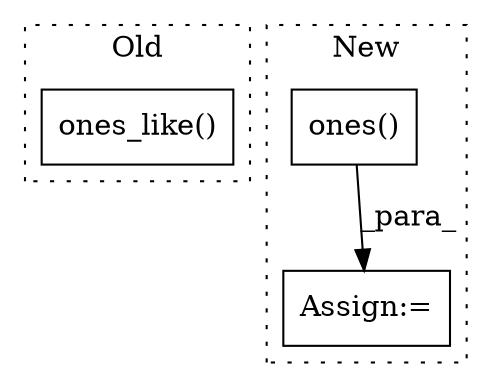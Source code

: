 digraph G {
subgraph cluster0 {
1 [label="ones_like()" a="75" s="1145,1159" l="13,1" shape="box"];
label = "Old";
style="dotted";
}
subgraph cluster1 {
2 [label="ones()" a="75" s="1815,1834" l="8,1" shape="box"];
3 [label="Assign:=" a="68" s="1983" l="3" shape="box"];
label = "New";
style="dotted";
}
2 -> 3 [label="_para_"];
}